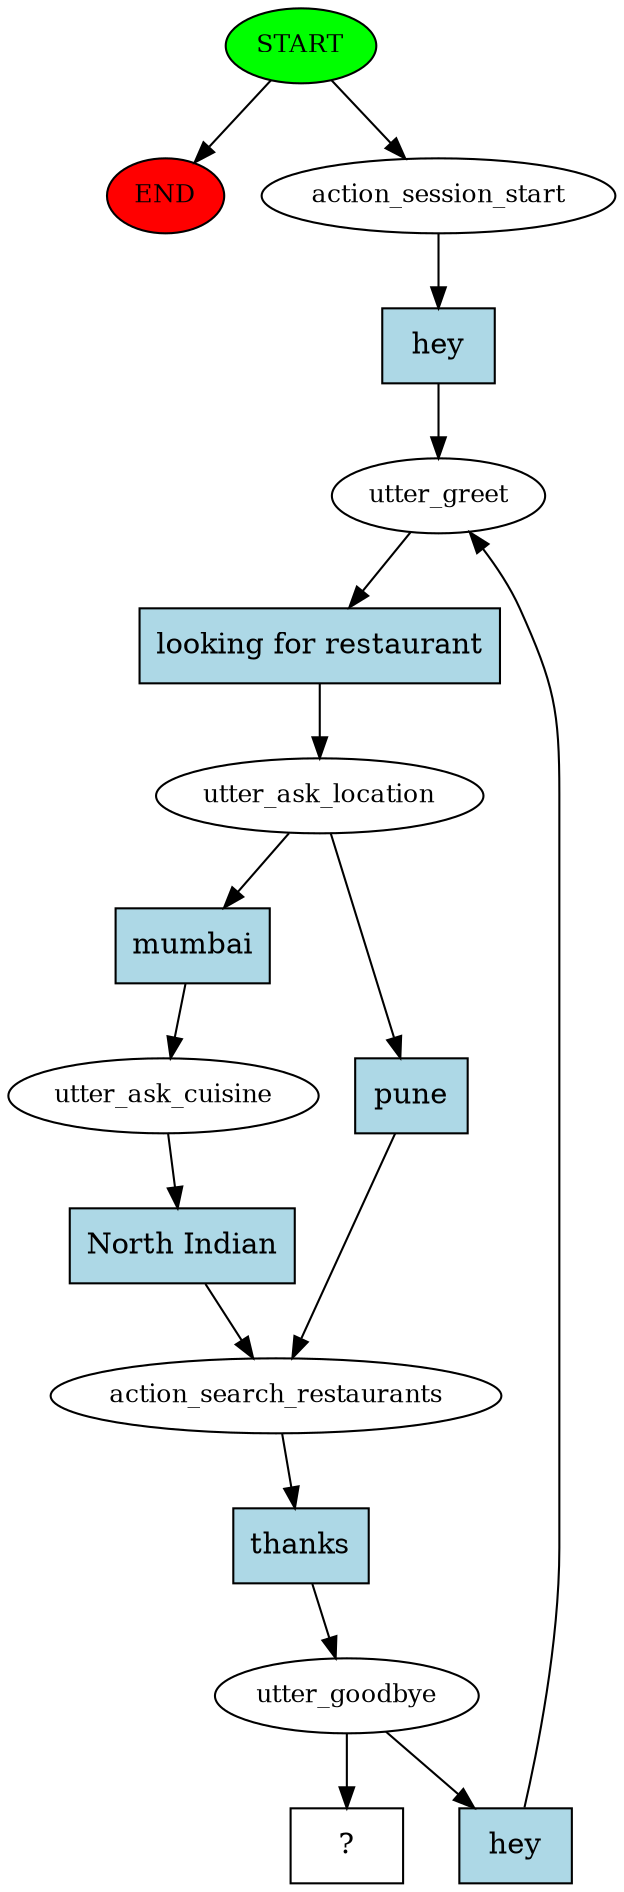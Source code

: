digraph  {
0 [class="start active", fillcolor=green, fontsize=12, label=START, style=filled];
"-1" [class=end, fillcolor=red, fontsize=12, label=END, style=filled];
1 [class=active, fontsize=12, label=action_session_start];
2 [class=active, fontsize=12, label=utter_greet];
3 [class=active, fontsize=12, label=utter_ask_location];
4 [class=active, fontsize=12, label=utter_ask_cuisine];
5 [class=active, fontsize=12, label=action_search_restaurants];
6 [class=active, fontsize=12, label=utter_goodbye];
11 [class="intent dashed active", label="  ?  ", shape=rect];
12 [class="intent active", fillcolor=lightblue, label=hey, shape=rect, style=filled];
13 [class="intent active", fillcolor=lightblue, label="looking for restaurant", shape=rect, style=filled];
14 [class="intent active", fillcolor=lightblue, label=mumbai, shape=rect, style=filled];
15 [class="intent active", fillcolor=lightblue, label=pune, shape=rect, style=filled];
16 [class="intent active", fillcolor=lightblue, label="North Indian", shape=rect, style=filled];
17 [class="intent active", fillcolor=lightblue, label=thanks, shape=rect, style=filled];
18 [class="intent active", fillcolor=lightblue, label=hey, shape=rect, style=filled];
0 -> "-1"  [class="", key=NONE, label=""];
0 -> 1  [class=active, key=NONE, label=""];
1 -> 12  [class=active, key=0];
2 -> 13  [class=active, key=0];
3 -> 14  [class=active, key=0];
3 -> 15  [class=active, key=0];
4 -> 16  [class=active, key=0];
5 -> 17  [class=active, key=0];
6 -> 11  [class=active, key=NONE, label=""];
6 -> 18  [class=active, key=0];
12 -> 2  [class=active, key=0];
13 -> 3  [class=active, key=0];
14 -> 4  [class=active, key=0];
15 -> 5  [class=active, key=0];
16 -> 5  [class=active, key=0];
17 -> 6  [class=active, key=0];
18 -> 2  [class=active, key=0];
}
